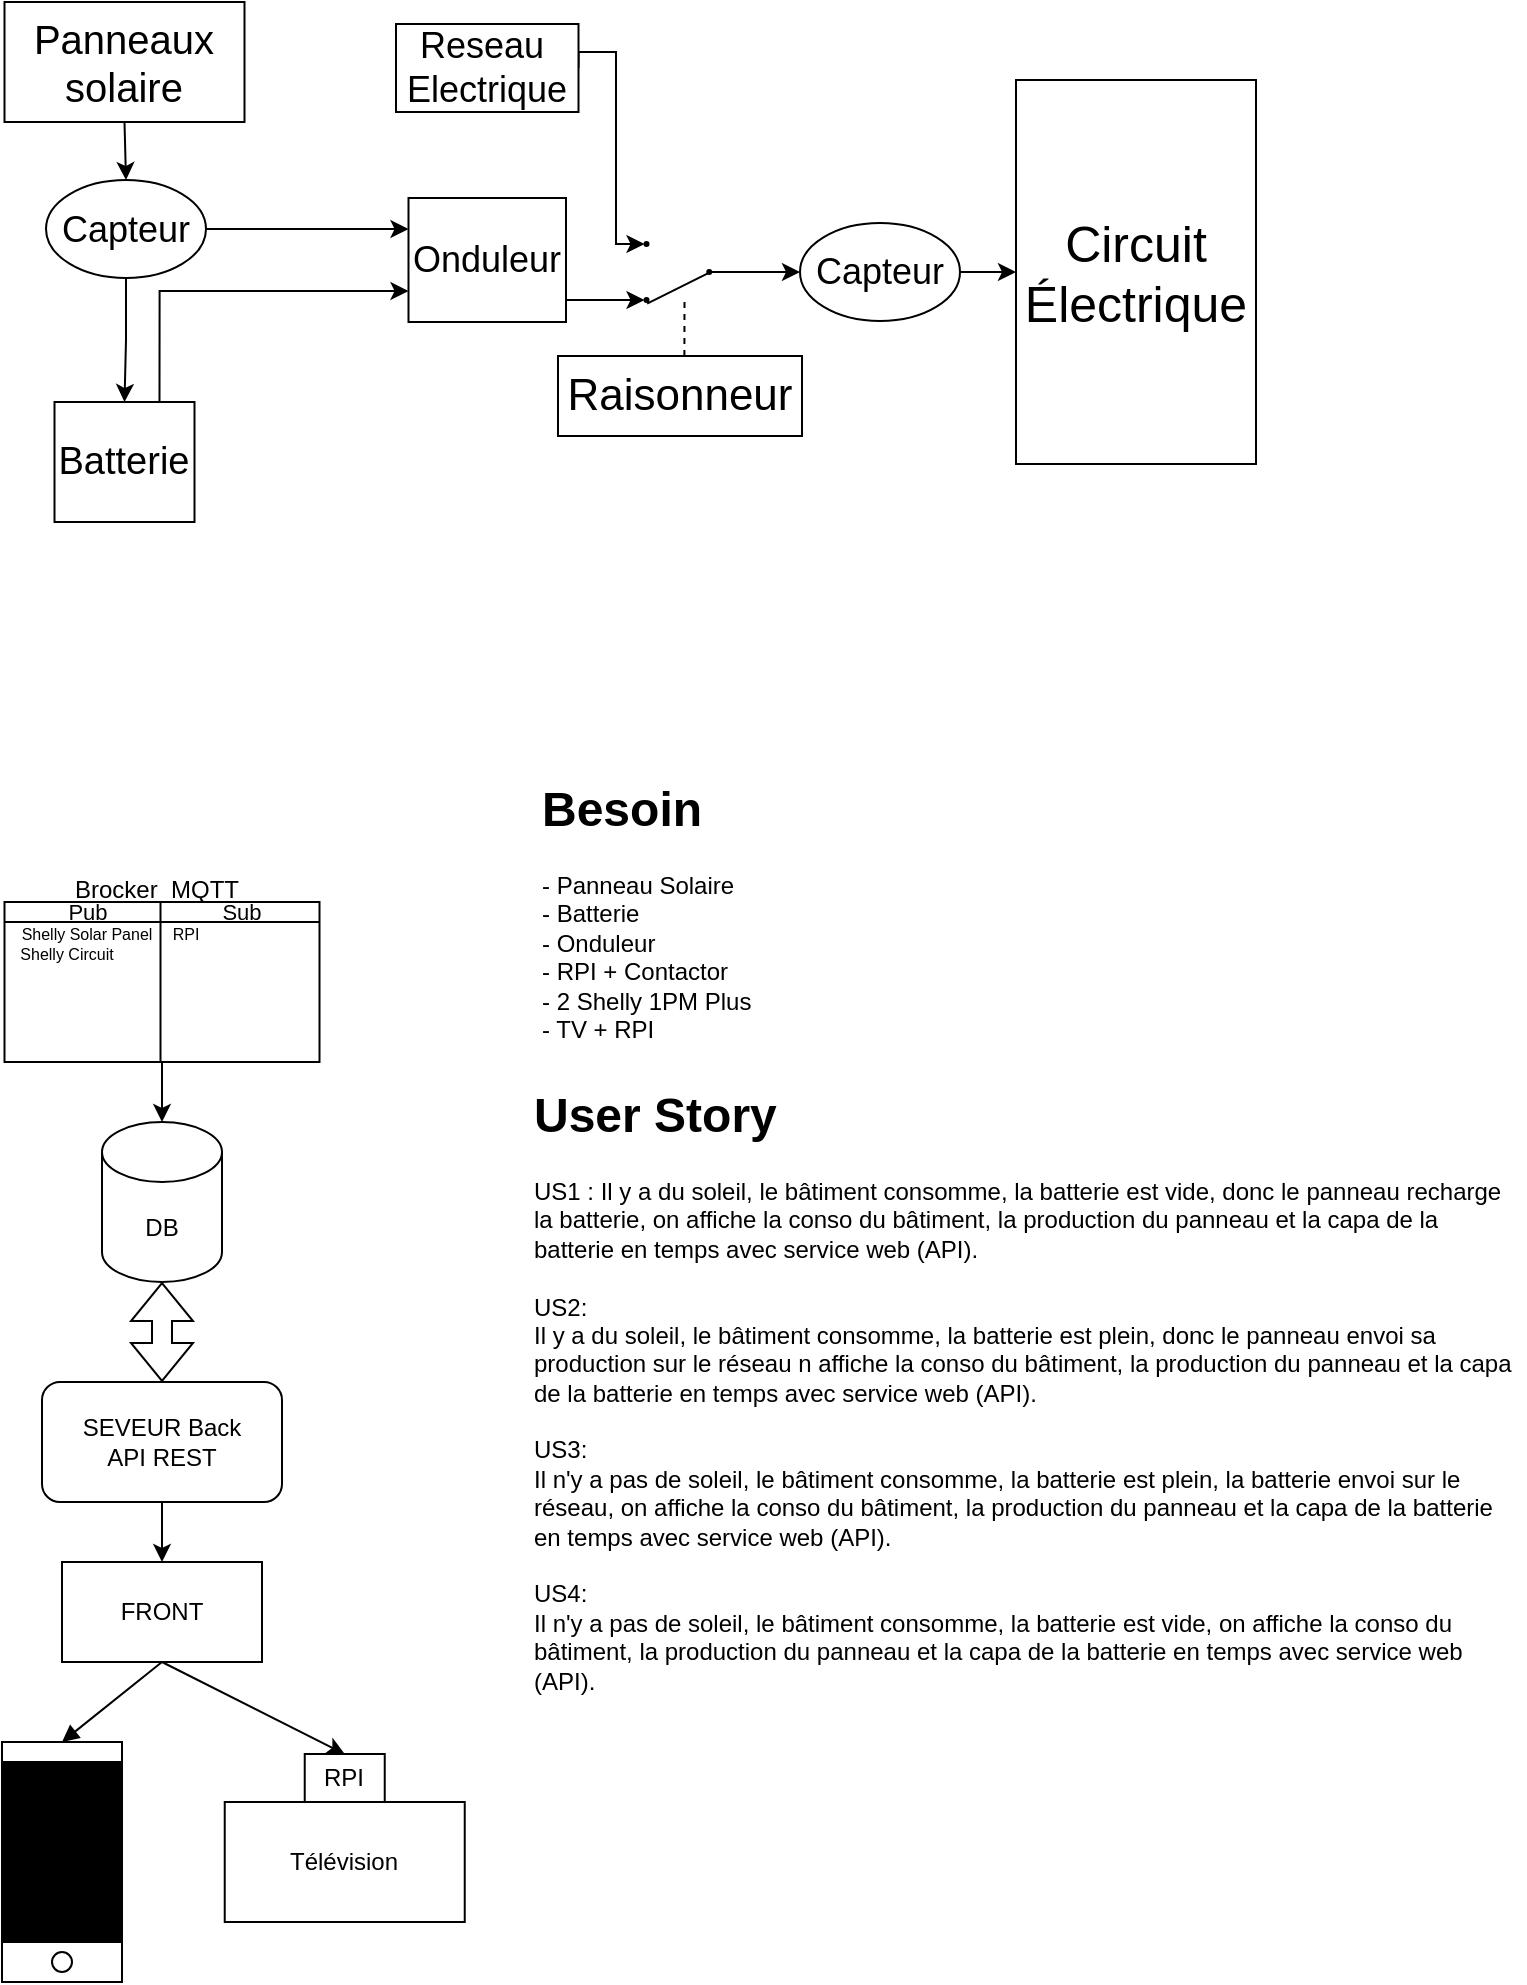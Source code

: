 <mxfile version="20.8.16" type="device" pages="3"><diagram name="V0.2" id="bUJSghtMO2TsAMHkwMjx"><mxGraphModel dx="714" dy="418" grid="0" gridSize="10" guides="1" tooltips="1" connect="1" arrows="1" fold="1" page="1" pageScale="1" pageWidth="827" pageHeight="1169" math="0" shadow="0"><root><mxCell id="iRupwYIgq4YxSyQGfB-w-0"/><mxCell id="iRupwYIgq4YxSyQGfB-w-1" parent="iRupwYIgq4YxSyQGfB-w-0"/><mxCell id="pS1rkzDpME8Gf5wdP4LU-1" style="edgeStyle=orthogonalEdgeStyle;rounded=0;orthogonalLoop=1;jettySize=auto;html=1;exitX=0.5;exitY=1;exitDx=0;exitDy=0;entryX=0.5;entryY=0;entryDx=0;entryDy=0;" parent="iRupwYIgq4YxSyQGfB-w-1" source="iRupwYIgq4YxSyQGfB-w-3" target="pS1rkzDpME8Gf5wdP4LU-0" edge="1"><mxGeometry relative="1" as="geometry"/></mxCell><mxCell id="iRupwYIgq4YxSyQGfB-w-3" value="&lt;font style=&quot;font-size: 20px;&quot;&gt;Panneaux solaire&lt;/font&gt;" style="rounded=0;whiteSpace=wrap;html=1;" parent="iRupwYIgq4YxSyQGfB-w-1" vertex="1"><mxGeometry x="61.25" y="40" width="120" height="60" as="geometry"/></mxCell><mxCell id="iRupwYIgq4YxSyQGfB-w-4" style="edgeStyle=orthogonalEdgeStyle;rounded=0;orthogonalLoop=1;jettySize=auto;html=1;exitX=0.75;exitY=0;exitDx=0;exitDy=0;entryX=0;entryY=0.75;entryDx=0;entryDy=0;" parent="iRupwYIgq4YxSyQGfB-w-1" source="iRupwYIgq4YxSyQGfB-w-5" target="iRupwYIgq4YxSyQGfB-w-7" edge="1"><mxGeometry relative="1" as="geometry"/></mxCell><mxCell id="iRupwYIgq4YxSyQGfB-w-5" value="&lt;font style=&quot;font-size: 19px;&quot;&gt;Batterie&lt;/font&gt;" style="rounded=0;whiteSpace=wrap;html=1;" parent="iRupwYIgq4YxSyQGfB-w-1" vertex="1"><mxGeometry x="86.25" y="240" width="70" height="60" as="geometry"/></mxCell><mxCell id="pS1rkzDpME8Gf5wdP4LU-9" style="edgeStyle=orthogonalEdgeStyle;rounded=0;orthogonalLoop=1;jettySize=auto;html=1;exitX=1;exitY=0.75;exitDx=0;exitDy=0;entryX=0;entryY=0.5;entryDx=0;entryDy=0;" parent="iRupwYIgq4YxSyQGfB-w-1" source="iRupwYIgq4YxSyQGfB-w-7" target="pS1rkzDpME8Gf5wdP4LU-7" edge="1"><mxGeometry relative="1" as="geometry"><Array as="points"><mxPoint x="325.25" y="189"/></Array></mxGeometry></mxCell><mxCell id="iRupwYIgq4YxSyQGfB-w-7" value="&lt;font style=&quot;font-size: 18px;&quot;&gt;Onduleur&lt;/font&gt;" style="rounded=0;whiteSpace=wrap;html=1;" parent="iRupwYIgq4YxSyQGfB-w-1" vertex="1"><mxGeometry x="263.25" y="138" width="78.75" height="62" as="geometry"/></mxCell><mxCell id="pS1rkzDpME8Gf5wdP4LU-10" style="edgeStyle=orthogonalEdgeStyle;rounded=0;orthogonalLoop=1;jettySize=auto;html=1;exitX=1;exitY=0.5;exitDx=0;exitDy=0;entryX=0;entryY=0.5;entryDx=0;entryDy=0;" parent="iRupwYIgq4YxSyQGfB-w-1" source="iRupwYIgq4YxSyQGfB-w-12" target="pS1rkzDpME8Gf5wdP4LU-6" edge="1"><mxGeometry relative="1" as="geometry"><Array as="points"><mxPoint x="348" y="65"/><mxPoint x="367" y="65"/><mxPoint x="367" y="161"/></Array></mxGeometry></mxCell><mxCell id="iRupwYIgq4YxSyQGfB-w-12" value="&lt;font style=&quot;font-size: 18px;&quot;&gt;Reseau&amp;nbsp;&lt;br&gt;Electrique&lt;/font&gt;" style="rounded=0;whiteSpace=wrap;html=1;" parent="iRupwYIgq4YxSyQGfB-w-1" vertex="1"><mxGeometry x="257" y="51" width="91.25" height="44" as="geometry"/></mxCell><mxCell id="iRupwYIgq4YxSyQGfB-w-15" value="DB" style="shape=cylinder3;whiteSpace=wrap;html=1;boundedLbl=1;backgroundOutline=1;size=15;" parent="iRupwYIgq4YxSyQGfB-w-1" vertex="1"><mxGeometry x="110" y="600" width="60" height="80" as="geometry"/></mxCell><mxCell id="iRupwYIgq4YxSyQGfB-w-16" style="edgeStyle=orthogonalEdgeStyle;rounded=0;orthogonalLoop=1;jettySize=auto;html=1;exitX=0.5;exitY=1;exitDx=0;exitDy=0;" parent="iRupwYIgq4YxSyQGfB-w-1" source="iRupwYIgq4YxSyQGfB-w-17" target="iRupwYIgq4YxSyQGfB-w-19" edge="1"><mxGeometry relative="1" as="geometry"/></mxCell><mxCell id="iRupwYIgq4YxSyQGfB-w-17" value="SEVEUR Back&lt;br&gt;API REST" style="rounded=1;whiteSpace=wrap;html=1;" parent="iRupwYIgq4YxSyQGfB-w-1" vertex="1"><mxGeometry x="80" y="730" width="120" height="60" as="geometry"/></mxCell><mxCell id="iRupwYIgq4YxSyQGfB-w-18" value="" style="shape=flexArrow;endArrow=classic;startArrow=classic;html=1;rounded=0;entryX=0.5;entryY=0;entryDx=0;entryDy=0;exitX=0.5;exitY=1;exitDx=0;exitDy=0;exitPerimeter=0;" parent="iRupwYIgq4YxSyQGfB-w-1" source="iRupwYIgq4YxSyQGfB-w-15" target="iRupwYIgq4YxSyQGfB-w-17" edge="1"><mxGeometry width="100" height="100" relative="1" as="geometry"><mxPoint x="90" y="780" as="sourcePoint"/><mxPoint x="190" y="680" as="targetPoint"/></mxGeometry></mxCell><mxCell id="iRupwYIgq4YxSyQGfB-w-19" value="FRONT" style="rounded=0;whiteSpace=wrap;html=1;" parent="iRupwYIgq4YxSyQGfB-w-1" vertex="1"><mxGeometry x="90" y="820" width="100" height="50" as="geometry"/></mxCell><mxCell id="iRupwYIgq4YxSyQGfB-w-20" value="Télévision" style="rounded=0;whiteSpace=wrap;html=1;" parent="iRupwYIgq4YxSyQGfB-w-1" vertex="1"><mxGeometry x="171.37" y="940" width="120" height="60" as="geometry"/></mxCell><mxCell id="iRupwYIgq4YxSyQGfB-w-21" value="RPI" style="rounded=0;whiteSpace=wrap;html=1;" parent="iRupwYIgq4YxSyQGfB-w-1" vertex="1"><mxGeometry x="211.37" y="916" width="40" height="24" as="geometry"/></mxCell><mxCell id="iRupwYIgq4YxSyQGfB-w-22" value="" style="endArrow=none;startArrow=classic;html=1;rounded=0;exitX=0.5;exitY=0;exitDx=0;exitDy=0;endFill=0;" parent="iRupwYIgq4YxSyQGfB-w-1" source="iRupwYIgq4YxSyQGfB-w-21" edge="1"><mxGeometry width="50" height="50" relative="1" as="geometry"><mxPoint x="210" y="940" as="sourcePoint"/><mxPoint x="140" y="870" as="targetPoint"/></mxGeometry></mxCell><mxCell id="iRupwYIgq4YxSyQGfB-w-23" value="" style="rounded=0;whiteSpace=wrap;html=1;rotation=90;" parent="iRupwYIgq4YxSyQGfB-w-1" vertex="1"><mxGeometry x="30" y="940" width="120" height="60" as="geometry"/></mxCell><mxCell id="iRupwYIgq4YxSyQGfB-w-24" value="" style="rounded=0;whiteSpace=wrap;html=1;rotation=90;fillColor=#000000;" parent="iRupwYIgq4YxSyQGfB-w-1" vertex="1"><mxGeometry x="45" y="935" width="90" height="60" as="geometry"/></mxCell><mxCell id="iRupwYIgq4YxSyQGfB-w-25" value="" style="ellipse;whiteSpace=wrap;html=1;aspect=fixed;" parent="iRupwYIgq4YxSyQGfB-w-1" vertex="1"><mxGeometry x="85" y="1015" width="10" height="10" as="geometry"/></mxCell><mxCell id="iRupwYIgq4YxSyQGfB-w-26" value="" style="endArrow=none;startArrow=block;html=1;rounded=0;entryX=0.5;entryY=1;entryDx=0;entryDy=0;exitX=0;exitY=0.5;exitDx=0;exitDy=0;startFill=1;endFill=0;" parent="iRupwYIgq4YxSyQGfB-w-1" source="iRupwYIgq4YxSyQGfB-w-23" target="iRupwYIgq4YxSyQGfB-w-19" edge="1"><mxGeometry width="50" height="50" relative="1" as="geometry"><mxPoint x="80" y="940" as="sourcePoint"/><mxPoint x="130" y="890" as="targetPoint"/></mxGeometry></mxCell><mxCell id="pS1rkzDpME8Gf5wdP4LU-2" style="edgeStyle=orthogonalEdgeStyle;rounded=0;orthogonalLoop=1;jettySize=auto;html=1;exitX=0.5;exitY=1;exitDx=0;exitDy=0;entryX=0.5;entryY=0;entryDx=0;entryDy=0;" parent="iRupwYIgq4YxSyQGfB-w-1" source="pS1rkzDpME8Gf5wdP4LU-0" target="iRupwYIgq4YxSyQGfB-w-5" edge="1"><mxGeometry relative="1" as="geometry"/></mxCell><mxCell id="pS1rkzDpME8Gf5wdP4LU-3" style="edgeStyle=orthogonalEdgeStyle;rounded=0;orthogonalLoop=1;jettySize=auto;html=1;entryX=0;entryY=0.25;entryDx=0;entryDy=0;" parent="iRupwYIgq4YxSyQGfB-w-1" source="pS1rkzDpME8Gf5wdP4LU-0" target="iRupwYIgq4YxSyQGfB-w-7" edge="1"><mxGeometry relative="1" as="geometry"/></mxCell><mxCell id="pS1rkzDpME8Gf5wdP4LU-0" value="&lt;font style=&quot;font-size: 18px;&quot;&gt;Capteur&lt;/font&gt;" style="ellipse;whiteSpace=wrap;html=1;" parent="iRupwYIgq4YxSyQGfB-w-1" vertex="1"><mxGeometry x="82" y="129" width="80" height="49" as="geometry"/></mxCell><mxCell id="pS1rkzDpME8Gf5wdP4LU-15" style="edgeStyle=orthogonalEdgeStyle;rounded=0;orthogonalLoop=1;jettySize=auto;html=1;exitX=1;exitY=0.5;exitDx=0;exitDy=0;entryX=0;entryY=0.5;entryDx=0;entryDy=0;" parent="iRupwYIgq4YxSyQGfB-w-1" source="wDp-KOIfbwAF1jDlGHGU-1" target="pS1rkzDpME8Gf5wdP4LU-14" edge="1"><mxGeometry relative="1" as="geometry"><mxPoint x="541.25" y="175" as="sourcePoint"/></mxGeometry></mxCell><mxCell id="pS1rkzDpME8Gf5wdP4LU-6" value="" style="ellipse;whiteSpace=wrap;html=1;aspect=fixed;fillColor=#000000;" parent="iRupwYIgq4YxSyQGfB-w-1" vertex="1"><mxGeometry x="381.25" y="160" width="2" height="2" as="geometry"/></mxCell><mxCell id="pS1rkzDpME8Gf5wdP4LU-7" value="" style="ellipse;whiteSpace=wrap;html=1;aspect=fixed;fillColor=#000000;" parent="iRupwYIgq4YxSyQGfB-w-1" vertex="1"><mxGeometry x="381.25" y="188" width="2" height="2" as="geometry"/></mxCell><mxCell id="pS1rkzDpME8Gf5wdP4LU-12" style="edgeStyle=orthogonalEdgeStyle;rounded=0;orthogonalLoop=1;jettySize=auto;html=1;exitX=1;exitY=0.5;exitDx=0;exitDy=0;entryX=0;entryY=0.5;entryDx=0;entryDy=0;" parent="iRupwYIgq4YxSyQGfB-w-1" source="pS1rkzDpME8Gf5wdP4LU-11" target="wDp-KOIfbwAF1jDlGHGU-1" edge="1"><mxGeometry relative="1" as="geometry"><mxPoint x="414.62" y="176" as="sourcePoint"/><mxPoint x="478" y="175" as="targetPoint"/><Array as="points"><mxPoint x="446" y="175"/></Array></mxGeometry></mxCell><mxCell id="pS1rkzDpME8Gf5wdP4LU-11" value="" style="ellipse;whiteSpace=wrap;html=1;aspect=fixed;fillColor=#000000;" parent="iRupwYIgq4YxSyQGfB-w-1" vertex="1"><mxGeometry x="412.62" y="174" width="2" height="2" as="geometry"/></mxCell><mxCell id="pS1rkzDpME8Gf5wdP4LU-13" value="" style="endArrow=none;html=1;rounded=0;exitX=0;exitY=1;exitDx=0;exitDy=0;entryX=0.659;entryY=1.409;entryDx=0;entryDy=0;entryPerimeter=0;" parent="iRupwYIgq4YxSyQGfB-w-1" source="pS1rkzDpME8Gf5wdP4LU-11" target="pS1rkzDpME8Gf5wdP4LU-7" edge="1"><mxGeometry width="50" height="50" relative="1" as="geometry"><mxPoint x="431.25" y="190" as="sourcePoint"/><mxPoint x="481.25" y="140" as="targetPoint"/></mxGeometry></mxCell><mxCell id="pS1rkzDpME8Gf5wdP4LU-14" value="&lt;font style=&quot;font-size: 25px;&quot;&gt;Circuit Électrique&lt;/font&gt;" style="rounded=0;whiteSpace=wrap;html=1;fillColor=#FFFFFF;" parent="iRupwYIgq4YxSyQGfB-w-1" vertex="1"><mxGeometry x="567" y="79" width="120" height="192" as="geometry"/></mxCell><mxCell id="pS1rkzDpME8Gf5wdP4LU-16" value="" style="endArrow=none;dashed=1;html=1;rounded=0;exitX=0.518;exitY=0;exitDx=0;exitDy=0;exitPerimeter=0;" parent="iRupwYIgq4YxSyQGfB-w-1" edge="1" source="pS1rkzDpME8Gf5wdP4LU-17"><mxGeometry width="50" height="50" relative="1" as="geometry"><mxPoint x="401" y="221" as="sourcePoint"/><mxPoint x="401.25" y="190" as="targetPoint"/></mxGeometry></mxCell><mxCell id="pS1rkzDpME8Gf5wdP4LU-17" value="&lt;font style=&quot;font-size: 22px;&quot;&gt;Raisonneur&lt;/font&gt;" style="rounded=0;whiteSpace=wrap;html=1;fillColor=#FFFFFF;" parent="iRupwYIgq4YxSyQGfB-w-1" vertex="1"><mxGeometry x="338" y="217" width="122" height="40" as="geometry"/></mxCell><mxCell id="pS1rkzDpME8Gf5wdP4LU-29" style="edgeStyle=orthogonalEdgeStyle;rounded=0;orthogonalLoop=1;jettySize=auto;html=1;exitX=0.5;exitY=1;exitDx=0;exitDy=0;entryX=0.5;entryY=0;entryDx=0;entryDy=0;entryPerimeter=0;fontSize=8;" parent="iRupwYIgq4YxSyQGfB-w-1" source="pS1rkzDpME8Gf5wdP4LU-20" target="iRupwYIgq4YxSyQGfB-w-15" edge="1"><mxGeometry relative="1" as="geometry"/></mxCell><mxCell id="pS1rkzDpME8Gf5wdP4LU-20" value="&amp;nbsp; &amp;nbsp;" style="shape=internalStorage;whiteSpace=wrap;html=1;backgroundOutline=1;fillColor=#FFFFFF;dx=78;dy=10;" parent="iRupwYIgq4YxSyQGfB-w-1" vertex="1"><mxGeometry x="61.25" y="490" width="157.5" height="80" as="geometry"/></mxCell><mxCell id="pS1rkzDpME8Gf5wdP4LU-21" value="&lt;font style=&quot;font-size: 11px;&quot;&gt;Pub&lt;/font&gt;" style="text;html=1;strokeColor=none;fillColor=none;align=center;verticalAlign=middle;whiteSpace=wrap;rounded=0;" parent="iRupwYIgq4YxSyQGfB-w-1" vertex="1"><mxGeometry x="72.75" y="480" width="60" height="30" as="geometry"/></mxCell><mxCell id="pS1rkzDpME8Gf5wdP4LU-22" value="&lt;font style=&quot;font-size: 11px;&quot;&gt;Sub&lt;/font&gt;" style="text;html=1;strokeColor=none;fillColor=none;align=center;verticalAlign=middle;whiteSpace=wrap;rounded=0;" parent="iRupwYIgq4YxSyQGfB-w-1" vertex="1"><mxGeometry x="150.12" y="480" width="60" height="30" as="geometry"/></mxCell><mxCell id="pS1rkzDpME8Gf5wdP4LU-23" value="&lt;font style=&quot;font-size: 8px;&quot;&gt;Shelly Solar Panel&lt;/font&gt;" style="text;html=1;strokeColor=none;fillColor=none;align=center;verticalAlign=middle;whiteSpace=wrap;rounded=0;fontSize=11;" parent="iRupwYIgq4YxSyQGfB-w-1" vertex="1"><mxGeometry x="68.25" y="500" width="69" height="10" as="geometry"/></mxCell><mxCell id="pS1rkzDpME8Gf5wdP4LU-24" value="&lt;font style=&quot;font-size: 8px;&quot;&gt;Shelly Circuit&lt;/font&gt;" style="text;html=1;strokeColor=none;fillColor=none;align=center;verticalAlign=middle;whiteSpace=wrap;rounded=0;fontSize=11;" parent="iRupwYIgq4YxSyQGfB-w-1" vertex="1"><mxGeometry x="68.25" y="510" width="48.5" height="10" as="geometry"/></mxCell><mxCell id="pS1rkzDpME8Gf5wdP4LU-26" value="RPI" style="text;html=1;strokeColor=none;fillColor=none;align=center;verticalAlign=middle;whiteSpace=wrap;rounded=0;fontSize=8;" parent="iRupwYIgq4YxSyQGfB-w-1" vertex="1"><mxGeometry x="140.12" y="501" width="24" height="10" as="geometry"/></mxCell><mxCell id="pS1rkzDpME8Gf5wdP4LU-30" value="&lt;font style=&quot;font-size: 12px;&quot;&gt;Brocker&amp;nbsp; MQTT&lt;/font&gt;" style="text;html=1;strokeColor=none;fillColor=none;align=center;verticalAlign=middle;whiteSpace=wrap;rounded=0;fontSize=8;" parent="iRupwYIgq4YxSyQGfB-w-1" vertex="1"><mxGeometry x="85" y="469" width="105" height="30" as="geometry"/></mxCell><mxCell id="06c6zjgofnKpRx3eUGBM-0" value="&lt;h1&gt;Besoin&lt;/h1&gt;&lt;div&gt;&lt;span style=&quot;background-color: initial;&quot;&gt;- Panneau Solaire&lt;/span&gt;&lt;br&gt;&lt;/div&gt;&lt;div&gt;- Batterie&lt;/div&gt;&lt;div&gt;- Onduleur&lt;/div&gt;&lt;div&gt;- RPI + Contactor&lt;/div&gt;&lt;div&gt;- 2 Shelly 1PM Plus&lt;/div&gt;&lt;div&gt;- TV + RPI&lt;/div&gt;" style="text;html=1;strokeColor=none;fillColor=none;spacing=5;spacingTop=-20;whiteSpace=wrap;overflow=hidden;rounded=0;" parent="iRupwYIgq4YxSyQGfB-w-1" vertex="1"><mxGeometry x="324.87" y="424" width="130" height="139" as="geometry"/></mxCell><mxCell id="06c6zjgofnKpRx3eUGBM-1" value="&lt;h1&gt;User Story&lt;/h1&gt;&lt;div&gt;US1 : Il y a du soleil, le bâtiment consomme, la batterie est vide, donc le panneau recharge la batterie, on affiche la conso du bâtiment, la production du panneau et la capa de la batterie en temps avec service web (API).&lt;/div&gt;&lt;div&gt;&lt;br&gt;&lt;/div&gt;&lt;div&gt;US2:&amp;nbsp;&lt;/div&gt;Il y a du soleil, le bâtiment consomme, la batterie est plein, donc le panneau envoi sa production sur le réseau n affiche la conso du bâtiment, la production du panneau et la capa de la batterie en temps avec service web (API).&lt;br&gt;&lt;br&gt;&lt;div style=&quot;border-color: var(--border-color);&quot;&gt;US3:&amp;nbsp;&lt;/div&gt;Il n'y a pas de soleil, le bâtiment consomme, la batterie est plein, la batterie envoi sur le réseau, on affiche la conso du bâtiment, la production du panneau et la capa de la batterie en temps avec service web (API).&lt;br&gt;&lt;br&gt;&lt;div style=&quot;border-color: var(--border-color);&quot;&gt;US4:&amp;nbsp;&lt;/div&gt;Il n'y a pas de soleil, le bâtiment consomme, la batterie est vide, on affiche la conso du bâtiment, la production du panneau et la capa de la batterie en temps avec service web (API).&lt;br&gt;&lt;br&gt;&lt;br&gt;&lt;br&gt;&lt;div&gt;&amp;nbsp;&lt;/div&gt;&lt;p&gt;&lt;br&gt;&lt;/p&gt;" style="text;html=1;strokeColor=none;fillColor=none;spacing=5;spacingTop=-20;whiteSpace=wrap;overflow=hidden;rounded=0;" parent="iRupwYIgq4YxSyQGfB-w-1" vertex="1"><mxGeometry x="321.25" y="577" width="500.12" height="363" as="geometry"/></mxCell><mxCell id="wDp-KOIfbwAF1jDlGHGU-1" value="&lt;font style=&quot;font-size: 18px;&quot;&gt;Capteur&lt;/font&gt;" style="ellipse;whiteSpace=wrap;html=1;" vertex="1" parent="iRupwYIgq4YxSyQGfB-w-1"><mxGeometry x="459" y="150.5" width="80" height="49" as="geometry"/></mxCell></root></mxGraphModel></diagram><diagram name="V0.1" id="E7JOWZDmcaKWN9mhf_Wt"><mxGraphModel dx="2049" dy="1206" grid="1" gridSize="10" guides="1" tooltips="1" connect="1" arrows="1" fold="1" page="1" pageScale="1" pageWidth="827" pageHeight="1169" math="0" shadow="0"><root><mxCell id="qHG44iDywj358Ra6RWqA-0"/><mxCell id="qHG44iDywj358Ra6RWqA-1" parent="qHG44iDywj358Ra6RWqA-0"/><mxCell id="OaKVELHF8Ug3SPmHmKii-4" style="edgeStyle=orthogonalEdgeStyle;rounded=0;orthogonalLoop=1;jettySize=auto;html=1;" parent="qHG44iDywj358Ra6RWqA-1" source="qHG44iDywj358Ra6RWqA-5" target="qHG44iDywj358Ra6RWqA-9" edge="1"><mxGeometry relative="1" as="geometry"/></mxCell><mxCell id="qHG44iDywj358Ra6RWqA-5" value="Panneaux solaire" style="rounded=0;whiteSpace=wrap;html=1;" parent="qHG44iDywj358Ra6RWqA-1" vertex="1"><mxGeometry x="150" y="120" width="120" height="60" as="geometry"/></mxCell><mxCell id="OaKVELHF8Ug3SPmHmKii-5" style="edgeStyle=orthogonalEdgeStyle;rounded=0;orthogonalLoop=1;jettySize=auto;html=1;exitX=0.75;exitY=0;exitDx=0;exitDy=0;entryX=0;entryY=0.5;entryDx=0;entryDy=0;" parent="qHG44iDywj358Ra6RWqA-1" source="qHG44iDywj358Ra6RWqA-9" target="OaKVELHF8Ug3SPmHmKii-0" edge="1"><mxGeometry relative="1" as="geometry"/></mxCell><mxCell id="qHG44iDywj358Ra6RWqA-9" value="Batterie" style="rounded=0;whiteSpace=wrap;html=1;" parent="qHG44iDywj358Ra6RWqA-1" vertex="1"><mxGeometry x="175" y="320" width="70" height="60" as="geometry"/></mxCell><mxCell id="OaKVELHF8Ug3SPmHmKii-6" style="edgeStyle=orthogonalEdgeStyle;rounded=0;orthogonalLoop=1;jettySize=auto;html=1;exitX=1;exitY=0.5;exitDx=0;exitDy=0;" parent="qHG44iDywj358Ra6RWqA-1" source="OaKVELHF8Ug3SPmHmKii-0" target="OaKVELHF8Ug3SPmHmKii-1" edge="1"><mxGeometry relative="1" as="geometry"/></mxCell><mxCell id="OaKVELHF8Ug3SPmHmKii-0" value="Onduleur" style="rounded=0;whiteSpace=wrap;html=1;" parent="qHG44iDywj358Ra6RWqA-1" vertex="1"><mxGeometry x="352" y="230" width="62" height="50" as="geometry"/></mxCell><mxCell id="-DTxfwfjilLc9rwC0ODJ-17" style="edgeStyle=orthogonalEdgeStyle;rounded=0;orthogonalLoop=1;jettySize=auto;html=1;exitX=0.5;exitY=1;exitDx=0;exitDy=0;entryX=0.5;entryY=0;entryDx=0;entryDy=0;" parent="qHG44iDywj358Ra6RWqA-1" source="OaKVELHF8Ug3SPmHmKii-1" target="-DTxfwfjilLc9rwC0ODJ-13" edge="1"><mxGeometry relative="1" as="geometry"/></mxCell><mxCell id="-DTxfwfjilLc9rwC0ODJ-19" style="edgeStyle=orthogonalEdgeStyle;rounded=0;orthogonalLoop=1;jettySize=auto;html=1;exitX=1;exitY=0.5;exitDx=0;exitDy=0;entryX=0;entryY=0.5;entryDx=0;entryDy=0;endArrow=none;endFill=0;" parent="qHG44iDywj358Ra6RWqA-1" source="OaKVELHF8Ug3SPmHmKii-1" target="-DTxfwfjilLc9rwC0ODJ-18" edge="1"><mxGeometry relative="1" as="geometry"/></mxCell><mxCell id="OaKVELHF8Ug3SPmHmKii-1" value="Switch" style="rounded=0;whiteSpace=wrap;html=1;" parent="qHG44iDywj358Ra6RWqA-1" vertex="1"><mxGeometry x="523" y="235" width="60" height="40" as="geometry"/></mxCell><mxCell id="OaKVELHF8Ug3SPmHmKii-7" style="edgeStyle=orthogonalEdgeStyle;rounded=0;orthogonalLoop=1;jettySize=auto;html=1;exitX=1;exitY=0.5;exitDx=0;exitDy=0;entryX=0;entryY=0.5;entryDx=0;entryDy=0;" parent="qHG44iDywj358Ra6RWqA-1" source="OaKVELHF8Ug3SPmHmKii-2" target="OaKVELHF8Ug3SPmHmKii-1" edge="1"><mxGeometry relative="1" as="geometry"/></mxCell><mxCell id="OaKVELHF8Ug3SPmHmKii-2" value="Reseau" style="rounded=0;whiteSpace=wrap;html=1;" parent="qHG44iDywj358Ra6RWqA-1" vertex="1"><mxGeometry x="352" y="380" width="64" height="50" as="geometry"/></mxCell><mxCell id="-DTxfwfjilLc9rwC0ODJ-14" style="edgeStyle=orthogonalEdgeStyle;rounded=0;orthogonalLoop=1;jettySize=auto;html=1;exitX=1;exitY=0.5;exitDx=0;exitDy=0;" parent="qHG44iDywj358Ra6RWqA-1" source="OaKVELHF8Ug3SPmHmKii-13" target="-DTxfwfjilLc9rwC0ODJ-13" edge="1"><mxGeometry relative="1" as="geometry"><Array as="points"><mxPoint x="295" y="490"/><mxPoint x="537" y="490"/></Array></mxGeometry></mxCell><mxCell id="OaKVELHF8Ug3SPmHmKii-13" value="" style="ellipse;whiteSpace=wrap;html=1;rotation=90;fillColor=none;" parent="qHG44iDywj358Ra6RWqA-1" vertex="1"><mxGeometry x="280" y="260" width="30" height="7" as="geometry"/></mxCell><mxCell id="-DTxfwfjilLc9rwC0ODJ-0" value="DB" style="shape=cylinder3;whiteSpace=wrap;html=1;boundedLbl=1;backgroundOutline=1;size=15;" parent="qHG44iDywj358Ra6RWqA-1" vertex="1"><mxGeometry x="401.63" y="510" width="60" height="80" as="geometry"/></mxCell><mxCell id="-DTxfwfjilLc9rwC0ODJ-1" style="edgeStyle=orthogonalEdgeStyle;rounded=0;orthogonalLoop=1;jettySize=auto;html=1;exitX=0.5;exitY=1;exitDx=0;exitDy=0;" parent="qHG44iDywj358Ra6RWqA-1" source="-DTxfwfjilLc9rwC0ODJ-2" target="-DTxfwfjilLc9rwC0ODJ-4" edge="1"><mxGeometry relative="1" as="geometry"/></mxCell><mxCell id="-DTxfwfjilLc9rwC0ODJ-2" value="SEVEUR Back&lt;br&gt;API REST" style="rounded=1;whiteSpace=wrap;html=1;" parent="qHG44iDywj358Ra6RWqA-1" vertex="1"><mxGeometry x="371.63" y="640" width="120" height="60" as="geometry"/></mxCell><mxCell id="-DTxfwfjilLc9rwC0ODJ-3" value="" style="shape=flexArrow;endArrow=classic;startArrow=classic;html=1;rounded=0;entryX=0.5;entryY=0;entryDx=0;entryDy=0;exitX=0.5;exitY=1;exitDx=0;exitDy=0;exitPerimeter=0;" parent="qHG44iDywj358Ra6RWqA-1" source="-DTxfwfjilLc9rwC0ODJ-0" target="-DTxfwfjilLc9rwC0ODJ-2" edge="1"><mxGeometry width="100" height="100" relative="1" as="geometry"><mxPoint x="381.63" y="690" as="sourcePoint"/><mxPoint x="481.63" y="590" as="targetPoint"/></mxGeometry></mxCell><mxCell id="-DTxfwfjilLc9rwC0ODJ-4" value="FRONT" style="rounded=0;whiteSpace=wrap;html=1;" parent="qHG44iDywj358Ra6RWqA-1" vertex="1"><mxGeometry x="381.63" y="730" width="100" height="50" as="geometry"/></mxCell><mxCell id="-DTxfwfjilLc9rwC0ODJ-5" value="Télévision" style="rounded=0;whiteSpace=wrap;html=1;" parent="qHG44iDywj358Ra6RWqA-1" vertex="1"><mxGeometry x="463" y="850" width="120" height="60" as="geometry"/></mxCell><mxCell id="-DTxfwfjilLc9rwC0ODJ-6" value="RPI" style="rounded=0;whiteSpace=wrap;html=1;" parent="qHG44iDywj358Ra6RWqA-1" vertex="1"><mxGeometry x="503" y="826" width="40" height="24" as="geometry"/></mxCell><mxCell id="-DTxfwfjilLc9rwC0ODJ-7" value="" style="endArrow=none;startArrow=classic;html=1;rounded=0;exitX=0.5;exitY=0;exitDx=0;exitDy=0;endFill=0;" parent="qHG44iDywj358Ra6RWqA-1" source="-DTxfwfjilLc9rwC0ODJ-6" edge="1"><mxGeometry width="50" height="50" relative="1" as="geometry"><mxPoint x="501.63" y="850" as="sourcePoint"/><mxPoint x="431.63" y="780" as="targetPoint"/></mxGeometry></mxCell><mxCell id="-DTxfwfjilLc9rwC0ODJ-8" value="" style="rounded=0;whiteSpace=wrap;html=1;rotation=90;" parent="qHG44iDywj358Ra6RWqA-1" vertex="1"><mxGeometry x="321.63" y="850" width="120" height="60" as="geometry"/></mxCell><mxCell id="-DTxfwfjilLc9rwC0ODJ-9" value="" style="rounded=0;whiteSpace=wrap;html=1;rotation=90;fillColor=#000000;" parent="qHG44iDywj358Ra6RWqA-1" vertex="1"><mxGeometry x="336.63" y="845" width="90" height="60" as="geometry"/></mxCell><mxCell id="-DTxfwfjilLc9rwC0ODJ-10" value="" style="ellipse;whiteSpace=wrap;html=1;aspect=fixed;" parent="qHG44iDywj358Ra6RWqA-1" vertex="1"><mxGeometry x="376.63" y="925" width="10" height="10" as="geometry"/></mxCell><mxCell id="-DTxfwfjilLc9rwC0ODJ-11" value="" style="endArrow=none;startArrow=block;html=1;rounded=0;entryX=0.5;entryY=1;entryDx=0;entryDy=0;exitX=0;exitY=0.5;exitDx=0;exitDy=0;startFill=1;endFill=0;" parent="qHG44iDywj358Ra6RWqA-1" source="-DTxfwfjilLc9rwC0ODJ-8" target="-DTxfwfjilLc9rwC0ODJ-4" edge="1"><mxGeometry width="50" height="50" relative="1" as="geometry"><mxPoint x="371.63" y="850" as="sourcePoint"/><mxPoint x="421.63" y="800" as="targetPoint"/></mxGeometry></mxCell><mxCell id="-DTxfwfjilLc9rwC0ODJ-12" style="edgeStyle=orthogonalEdgeStyle;rounded=0;orthogonalLoop=1;jettySize=auto;html=1;entryX=1;entryY=1;entryDx=0;entryDy=-15;entryPerimeter=0;" parent="qHG44iDywj358Ra6RWqA-1" source="-DTxfwfjilLc9rwC0ODJ-13" target="-DTxfwfjilLc9rwC0ODJ-0" edge="1"><mxGeometry relative="1" as="geometry"/></mxCell><mxCell id="-DTxfwfjilLc9rwC0ODJ-13" value="Gateway" style="rounded=0;whiteSpace=wrap;html=1;" parent="qHG44iDywj358Ra6RWqA-1" vertex="1"><mxGeometry x="523" y="560" width="60" height="30" as="geometry"/></mxCell><mxCell id="-DTxfwfjilLc9rwC0ODJ-18" value="" style="ellipse;whiteSpace=wrap;html=1;aspect=fixed;fillColor=none;" parent="qHG44iDywj358Ra6RWqA-1" vertex="1"><mxGeometry x="680" y="240.5" width="29" height="29" as="geometry"/></mxCell><mxCell id="-DTxfwfjilLc9rwC0ODJ-20" value="" style="endArrow=none;html=1;rounded=0;exitX=0;exitY=1;exitDx=0;exitDy=0;" parent="qHG44iDywj358Ra6RWqA-1" source="-DTxfwfjilLc9rwC0ODJ-18" edge="1"><mxGeometry width="50" height="50" relative="1" as="geometry"><mxPoint x="685" y="265" as="sourcePoint"/><mxPoint x="705" y="245" as="targetPoint"/><Array as="points"><mxPoint x="695" y="255"/></Array></mxGeometry></mxCell><mxCell id="-DTxfwfjilLc9rwC0ODJ-21" value="" style="endArrow=none;html=1;rounded=0;exitX=1;exitY=1;exitDx=0;exitDy=0;" parent="qHG44iDywj358Ra6RWqA-1" source="-DTxfwfjilLc9rwC0ODJ-18" edge="1"><mxGeometry width="50" height="50" relative="1" as="geometry"><mxPoint x="714" y="270" as="sourcePoint"/><mxPoint x="684" y="245" as="targetPoint"/><Array as="points"/></mxGeometry></mxCell></root></mxGraphModel></diagram><diagram name="V0" id="0qpkggUugip9o6yTuozn"><mxGraphModel dx="2868" dy="1688" grid="1" gridSize="10" guides="1" tooltips="1" connect="1" arrows="1" fold="1" page="1" pageScale="1" pageWidth="827" pageHeight="1169" math="0" shadow="0"><root><mxCell id="0"/><mxCell id="1" parent="0"/><mxCell id="Ka4ohBBNe8vYeFzv7OE_-44" style="edgeStyle=orthogonalEdgeStyle;rounded=0;orthogonalLoop=1;jettySize=auto;html=1;exitX=1;exitY=0.75;exitDx=0;exitDy=0;entryX=0.012;entryY=0.282;entryDx=0;entryDy=0;entryPerimeter=0;endArrow=none;endFill=0;strokeColor=#0000FF;" parent="1" source="Ka4ohBBNe8vYeFzv7OE_-1" target="Ka4ohBBNe8vYeFzv7OE_-7" edge="1"><mxGeometry relative="1" as="geometry"/></mxCell><mxCell id="Ka4ohBBNe8vYeFzv7OE_-1" value="Batiment" style="rounded=0;whiteSpace=wrap;html=1;" parent="1" vertex="1"><mxGeometry x="200" y="110" width="120" height="170" as="geometry"/></mxCell><mxCell id="Ka4ohBBNe8vYeFzv7OE_-10" value="" style="edgeStyle=orthogonalEdgeStyle;rounded=0;orthogonalLoop=1;jettySize=auto;html=1;strokeColor=#FF0000;endArrow=none;endFill=0;exitX=0.577;exitY=0.988;exitDx=0;exitDy=0;exitPerimeter=0;entryX=0.624;entryY=0.004;entryDx=0;entryDy=0;entryPerimeter=0;" parent="1" source="Ka4ohBBNe8vYeFzv7OE_-2" target="Ka4ohBBNe8vYeFzv7OE_-7" edge="1"><mxGeometry relative="1" as="geometry"/></mxCell><mxCell id="Ka4ohBBNe8vYeFzv7OE_-2" value="Panneaux solaire" style="rounded=0;whiteSpace=wrap;html=1;" parent="1" vertex="1"><mxGeometry x="370" y="110" width="120" height="60" as="geometry"/></mxCell><mxCell id="Ka4ohBBNe8vYeFzv7OE_-4" value="&lt;h1&gt;Besoin&lt;/h1&gt;&lt;div&gt;- Capteur de consommation électrique&lt;/div&gt;&lt;div&gt;- Kit panneau solaire&lt;/div&gt;&lt;div&gt;- Batterie&lt;/div&gt;&lt;div&gt;- RPI&lt;/div&gt;&lt;div&gt;- TV + RPI&lt;/div&gt;&lt;div&gt;- Tablette&lt;/div&gt;" style="text;html=1;strokeColor=none;fillColor=none;spacing=5;spacingTop=-20;whiteSpace=wrap;overflow=hidden;rounded=0;" parent="1" vertex="1"><mxGeometry x="810" y="90" width="250" height="150" as="geometry"/></mxCell><mxCell id="Ka4ohBBNe8vYeFzv7OE_-5" value="&lt;h1&gt;User Story&lt;/h1&gt;&lt;div&gt;US1 : Il y a du soleil, le bâtiment consomme, la batterie est vide, donc le panneau recharge la batterie, on affiche la conso du bâtiment, la production du panneau et la capa de la batterie en temps avec service web (API).&lt;/div&gt;&lt;div&gt;&lt;br&gt;&lt;/div&gt;&lt;div&gt;US2:&amp;nbsp;&lt;/div&gt;Il y a du soleil, le bâtiment consomme, la batterie est plein, donc le panneau envoi sa production sur le réseau n affiche la conso du bâtiment, la production du panneau et la capa de la batterie en temps avec service web (API).&lt;br&gt;&lt;br&gt;&lt;div style=&quot;border-color: var(--border-color);&quot;&gt;US3:&amp;nbsp;&lt;/div&gt;Il n'y a pas de soleil, le bâtiment consomme, la batterie est plein, la batterie envoi sur le réseau, on affiche la conso du bâtiment, la production du panneau et la capa de la batterie en temps avec service web (API).&lt;br&gt;&lt;br&gt;&lt;div style=&quot;border-color: var(--border-color);&quot;&gt;US4:&amp;nbsp;&lt;/div&gt;Il n'y a pas de soleil, le bâtiment consomme, la batterie est vide, on affiche la conso du bâtiment, la production du panneau et la capa de la batterie en temps avec service web (API).&lt;br&gt;&lt;br&gt;&lt;br&gt;&lt;br&gt;&lt;div&gt;&amp;nbsp;&lt;/div&gt;&lt;p&gt;&lt;br&gt;&lt;/p&gt;" style="text;html=1;strokeColor=none;fillColor=none;spacing=5;spacingTop=-20;whiteSpace=wrap;overflow=hidden;rounded=0;" parent="1" vertex="1"><mxGeometry x="810" y="260" width="610" height="290" as="geometry"/></mxCell><mxCell id="Ka4ohBBNe8vYeFzv7OE_-11" value="" style="edgeStyle=orthogonalEdgeStyle;rounded=0;orthogonalLoop=1;jettySize=auto;html=1;entryX=1.005;entryY=0.825;entryDx=0;entryDy=0;entryPerimeter=0;strokeColor=#FF0000;endArrow=none;endFill=0;" parent="1" source="Ka4ohBBNe8vYeFzv7OE_-7" target="Ka4ohBBNe8vYeFzv7OE_-1" edge="1"><mxGeometry relative="1" as="geometry"/></mxCell><mxCell id="Ka4ohBBNe8vYeFzv7OE_-7" value="Batterie" style="rounded=0;whiteSpace=wrap;html=1;" parent="1" vertex="1"><mxGeometry x="395" y="220" width="70" height="60" as="geometry"/></mxCell><mxCell id="Ka4ohBBNe8vYeFzv7OE_-18" value="DB" style="shape=cylinder3;whiteSpace=wrap;html=1;boundedLbl=1;backgroundOutline=1;size=15;" parent="1" vertex="1"><mxGeometry x="280" y="330" width="60" height="80" as="geometry"/></mxCell><mxCell id="Ka4ohBBNe8vYeFzv7OE_-26" style="edgeStyle=orthogonalEdgeStyle;rounded=0;orthogonalLoop=1;jettySize=auto;html=1;exitX=0.5;exitY=1;exitDx=0;exitDy=0;" parent="1" source="Ka4ohBBNe8vYeFzv7OE_-23" target="Ka4ohBBNe8vYeFzv7OE_-25" edge="1"><mxGeometry relative="1" as="geometry"/></mxCell><mxCell id="Ka4ohBBNe8vYeFzv7OE_-23" value="SEVEUR Back&lt;br&gt;API REST" style="rounded=1;whiteSpace=wrap;html=1;" parent="1" vertex="1"><mxGeometry x="250" y="460" width="120" height="60" as="geometry"/></mxCell><mxCell id="Ka4ohBBNe8vYeFzv7OE_-24" value="" style="shape=flexArrow;endArrow=classic;startArrow=classic;html=1;rounded=0;entryX=0.5;entryY=0;entryDx=0;entryDy=0;exitX=0.5;exitY=1;exitDx=0;exitDy=0;exitPerimeter=0;" parent="1" source="Ka4ohBBNe8vYeFzv7OE_-18" target="Ka4ohBBNe8vYeFzv7OE_-23" edge="1"><mxGeometry width="100" height="100" relative="1" as="geometry"><mxPoint x="260" y="510" as="sourcePoint"/><mxPoint x="360" y="410" as="targetPoint"/></mxGeometry></mxCell><mxCell id="Ka4ohBBNe8vYeFzv7OE_-25" value="FRONT" style="rounded=0;whiteSpace=wrap;html=1;" parent="1" vertex="1"><mxGeometry x="260" y="550" width="100" height="50" as="geometry"/></mxCell><mxCell id="Ka4ohBBNe8vYeFzv7OE_-28" value="Télévision" style="rounded=0;whiteSpace=wrap;html=1;" parent="1" vertex="1"><mxGeometry x="341.37" y="670" width="120" height="60" as="geometry"/></mxCell><mxCell id="Ka4ohBBNe8vYeFzv7OE_-29" value="RPI" style="rounded=0;whiteSpace=wrap;html=1;" parent="1" vertex="1"><mxGeometry x="381.37" y="646" width="40" height="24" as="geometry"/></mxCell><mxCell id="Ka4ohBBNe8vYeFzv7OE_-30" value="" style="endArrow=none;startArrow=classic;html=1;rounded=0;exitX=0.5;exitY=0;exitDx=0;exitDy=0;endFill=0;" parent="1" source="Ka4ohBBNe8vYeFzv7OE_-29" edge="1"><mxGeometry width="50" height="50" relative="1" as="geometry"><mxPoint x="380" y="670" as="sourcePoint"/><mxPoint x="310" y="600" as="targetPoint"/></mxGeometry></mxCell><mxCell id="Ka4ohBBNe8vYeFzv7OE_-31" value="" style="rounded=0;whiteSpace=wrap;html=1;rotation=90;" parent="1" vertex="1"><mxGeometry x="200" y="670" width="120" height="60" as="geometry"/></mxCell><mxCell id="Ka4ohBBNe8vYeFzv7OE_-32" value="" style="rounded=0;whiteSpace=wrap;html=1;rotation=90;fillColor=#000000;" parent="1" vertex="1"><mxGeometry x="215" y="665" width="90" height="60" as="geometry"/></mxCell><mxCell id="Ka4ohBBNe8vYeFzv7OE_-33" value="" style="ellipse;whiteSpace=wrap;html=1;aspect=fixed;" parent="1" vertex="1"><mxGeometry x="255" y="745" width="10" height="10" as="geometry"/></mxCell><mxCell id="Ka4ohBBNe8vYeFzv7OE_-34" value="" style="endArrow=none;startArrow=block;html=1;rounded=0;entryX=0.5;entryY=1;entryDx=0;entryDy=0;exitX=0;exitY=0.5;exitDx=0;exitDy=0;startFill=1;endFill=0;" parent="1" source="Ka4ohBBNe8vYeFzv7OE_-31" target="Ka4ohBBNe8vYeFzv7OE_-25" edge="1"><mxGeometry width="50" height="50" relative="1" as="geometry"><mxPoint x="250" y="670" as="sourcePoint"/><mxPoint x="300" y="620" as="targetPoint"/></mxGeometry></mxCell><mxCell id="Ka4ohBBNe8vYeFzv7OE_-41" style="edgeStyle=orthogonalEdgeStyle;rounded=0;orthogonalLoop=1;jettySize=auto;html=1;entryX=1;entryY=1;entryDx=0;entryDy=-15;entryPerimeter=0;" parent="1" source="Ka4ohBBNe8vYeFzv7OE_-35" target="Ka4ohBBNe8vYeFzv7OE_-18" edge="1"><mxGeometry relative="1" as="geometry"/></mxCell><mxCell id="Ka4ohBBNe8vYeFzv7OE_-35" value="Gateway" style="rounded=0;whiteSpace=wrap;html=1;" parent="1" vertex="1"><mxGeometry x="385" y="380" width="60" height="30" as="geometry"/></mxCell><mxCell id="Ka4ohBBNe8vYeFzv7OE_-42" value="" style="endArrow=none;html=1;rounded=0;entryX=0.454;entryY=1.003;entryDx=0;entryDy=0;entryPerimeter=0;exitX=0.419;exitY=0.006;exitDx=0;exitDy=0;exitPerimeter=0;strokeColor=#0000FF;" parent="1" source="Ka4ohBBNe8vYeFzv7OE_-7" target="Ka4ohBBNe8vYeFzv7OE_-2" edge="1"><mxGeometry width="50" height="50" relative="1" as="geometry"><mxPoint x="420" y="230" as="sourcePoint"/><mxPoint x="470" y="180" as="targetPoint"/></mxGeometry></mxCell><mxCell id="Ka4ohBBNe8vYeFzv7OE_-57" style="edgeStyle=orthogonalEdgeStyle;rounded=0;orthogonalLoop=1;jettySize=auto;html=1;exitX=1;exitY=0.5;exitDx=0;exitDy=0;" parent="1" source="Ka4ohBBNe8vYeFzv7OE_-46" target="Ka4ohBBNe8vYeFzv7OE_-35" edge="1"><mxGeometry relative="1" as="geometry"><Array as="points"><mxPoint x="350" y="290"/><mxPoint x="430" y="290"/></Array></mxGeometry></mxCell><mxCell id="Ka4ohBBNe8vYeFzv7OE_-46" value="" style="ellipse;whiteSpace=wrap;html=1;rotation=75;fillColor=none;" parent="1" vertex="1"><mxGeometry x="341.37" y="251" width="13.71" height="5" as="geometry"/></mxCell><mxCell id="Ka4ohBBNe8vYeFzv7OE_-56" style="edgeStyle=orthogonalEdgeStyle;rounded=0;orthogonalLoop=1;jettySize=auto;html=1;exitX=1;exitY=0.5;exitDx=0;exitDy=0;" parent="1" source="Ka4ohBBNe8vYeFzv7OE_-48" target="Ka4ohBBNe8vYeFzv7OE_-35" edge="1"><mxGeometry relative="1" as="geometry"><Array as="points"><mxPoint x="336" y="320"/><mxPoint x="415" y="320"/></Array></mxGeometry></mxCell><mxCell id="Ka4ohBBNe8vYeFzv7OE_-58" style="edgeStyle=orthogonalEdgeStyle;rounded=0;orthogonalLoop=1;jettySize=auto;html=1;exitX=1;exitY=0.5;exitDx=0;exitDy=0;entryX=1;entryY=0.5;entryDx=0;entryDy=0;" parent="1" source="Ka4ohBBNe8vYeFzv7OE_-51" target="Ka4ohBBNe8vYeFzv7OE_-35" edge="1"><mxGeometry relative="1" as="geometry"><Array as="points"><mxPoint x="490" y="194"/><mxPoint x="490" y="395"/></Array></mxGeometry></mxCell><mxCell id="Ka4ohBBNe8vYeFzv7OE_-51" value="" style="ellipse;whiteSpace=wrap;html=1;rotation=-8;fillColor=none;" parent="1" vertex="1"><mxGeometry x="436.14" y="192.5" width="13.71" height="5" as="geometry"/></mxCell><mxCell id="Ka4ohBBNe8vYeFzv7OE_-53" style="edgeStyle=orthogonalEdgeStyle;rounded=0;orthogonalLoop=1;jettySize=auto;html=1;entryX=1;entryY=0.525;entryDx=0;entryDy=0;entryPerimeter=0;exitX=1;exitY=0.25;exitDx=0;exitDy=0;endArrow=none;endFill=0;strokeColor=#0000FF;" parent="1" source="Ka4ohBBNe8vYeFzv7OE_-1" target="Ka4ohBBNe8vYeFzv7OE_-1" edge="1"><mxGeometry relative="1" as="geometry"/></mxCell><mxCell id="Ka4ohBBNe8vYeFzv7OE_-54" style="edgeStyle=orthogonalEdgeStyle;rounded=0;orthogonalLoop=1;jettySize=auto;html=1;entryX=1.004;entryY=0.612;entryDx=0;entryDy=0;entryPerimeter=0;exitX=1.001;exitY=0.207;exitDx=0;exitDy=0;exitPerimeter=0;endArrow=none;endFill=0;strokeColor=#FF0000;" parent="1" source="Ka4ohBBNe8vYeFzv7OE_-1" target="Ka4ohBBNe8vYeFzv7OE_-1" edge="1"><mxGeometry relative="1" as="geometry"><Array as="points"><mxPoint x="320" y="140"/><mxPoint x="350" y="140"/><mxPoint x="350" y="214"/></Array></mxGeometry></mxCell><mxCell id="Ka4ohBBNe8vYeFzv7OE_-48" value="" style="ellipse;whiteSpace=wrap;html=1;rotation=75;fillColor=none;" parent="1" vertex="1"><mxGeometry x="327.66" y="215" width="13.71" height="5" as="geometry"/></mxCell></root></mxGraphModel></diagram></mxfile>